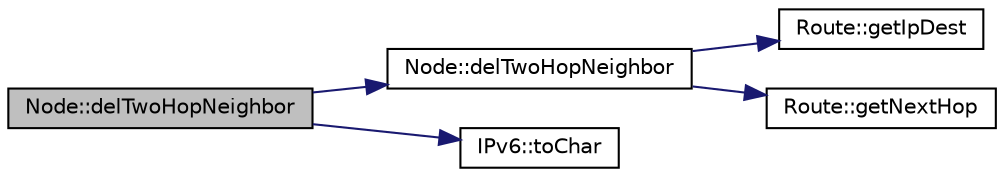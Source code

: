 digraph "Node::delTwoHopNeighbor"
{
  edge [fontname="Helvetica",fontsize="10",labelfontname="Helvetica",labelfontsize="10"];
  node [fontname="Helvetica",fontsize="10",shape=record];
  rankdir="LR";
  Node1 [label="Node::delTwoHopNeighbor",height=0.2,width=0.4,color="black", fillcolor="grey75", style="filled" fontcolor="black"];
  Node1 -> Node2 [color="midnightblue",fontsize="10",style="solid",fontname="Helvetica"];
  Node2 [label="Node::delTwoHopNeighbor",height=0.2,width=0.4,color="black", fillcolor="white", style="filled",URL="$class_node.html#ab1e3dc37e9209772320f8c6170fc4901",tooltip="Delete a neighbor+1 from the mTwoHopNeighborTable and also delete from the Two Hop neighbor IP and gu..."];
  Node2 -> Node3 [color="midnightblue",fontsize="10",style="solid",fontname="Helvetica"];
  Node3 [label="Route::getIpDest",height=0.2,width=0.4,color="black", fillcolor="white", style="filled",URL="$class_route.html#aa0035cede27822c197601bdfa7882e69"];
  Node2 -> Node4 [color="midnightblue",fontsize="10",style="solid",fontname="Helvetica"];
  Node4 [label="Route::getNextHop",height=0.2,width=0.4,color="black", fillcolor="white", style="filled",URL="$class_route.html#a4a0770b65b97df312e393da10320d607"];
  Node1 -> Node5 [color="midnightblue",fontsize="10",style="solid",fontname="Helvetica"];
  Node5 [label="IPv6::toChar",height=0.2,width=0.4,color="black", fillcolor="white", style="filled",URL="$class_i_pv6.html#af0a0c1d062556f40f7d41b68cda32442"];
}
